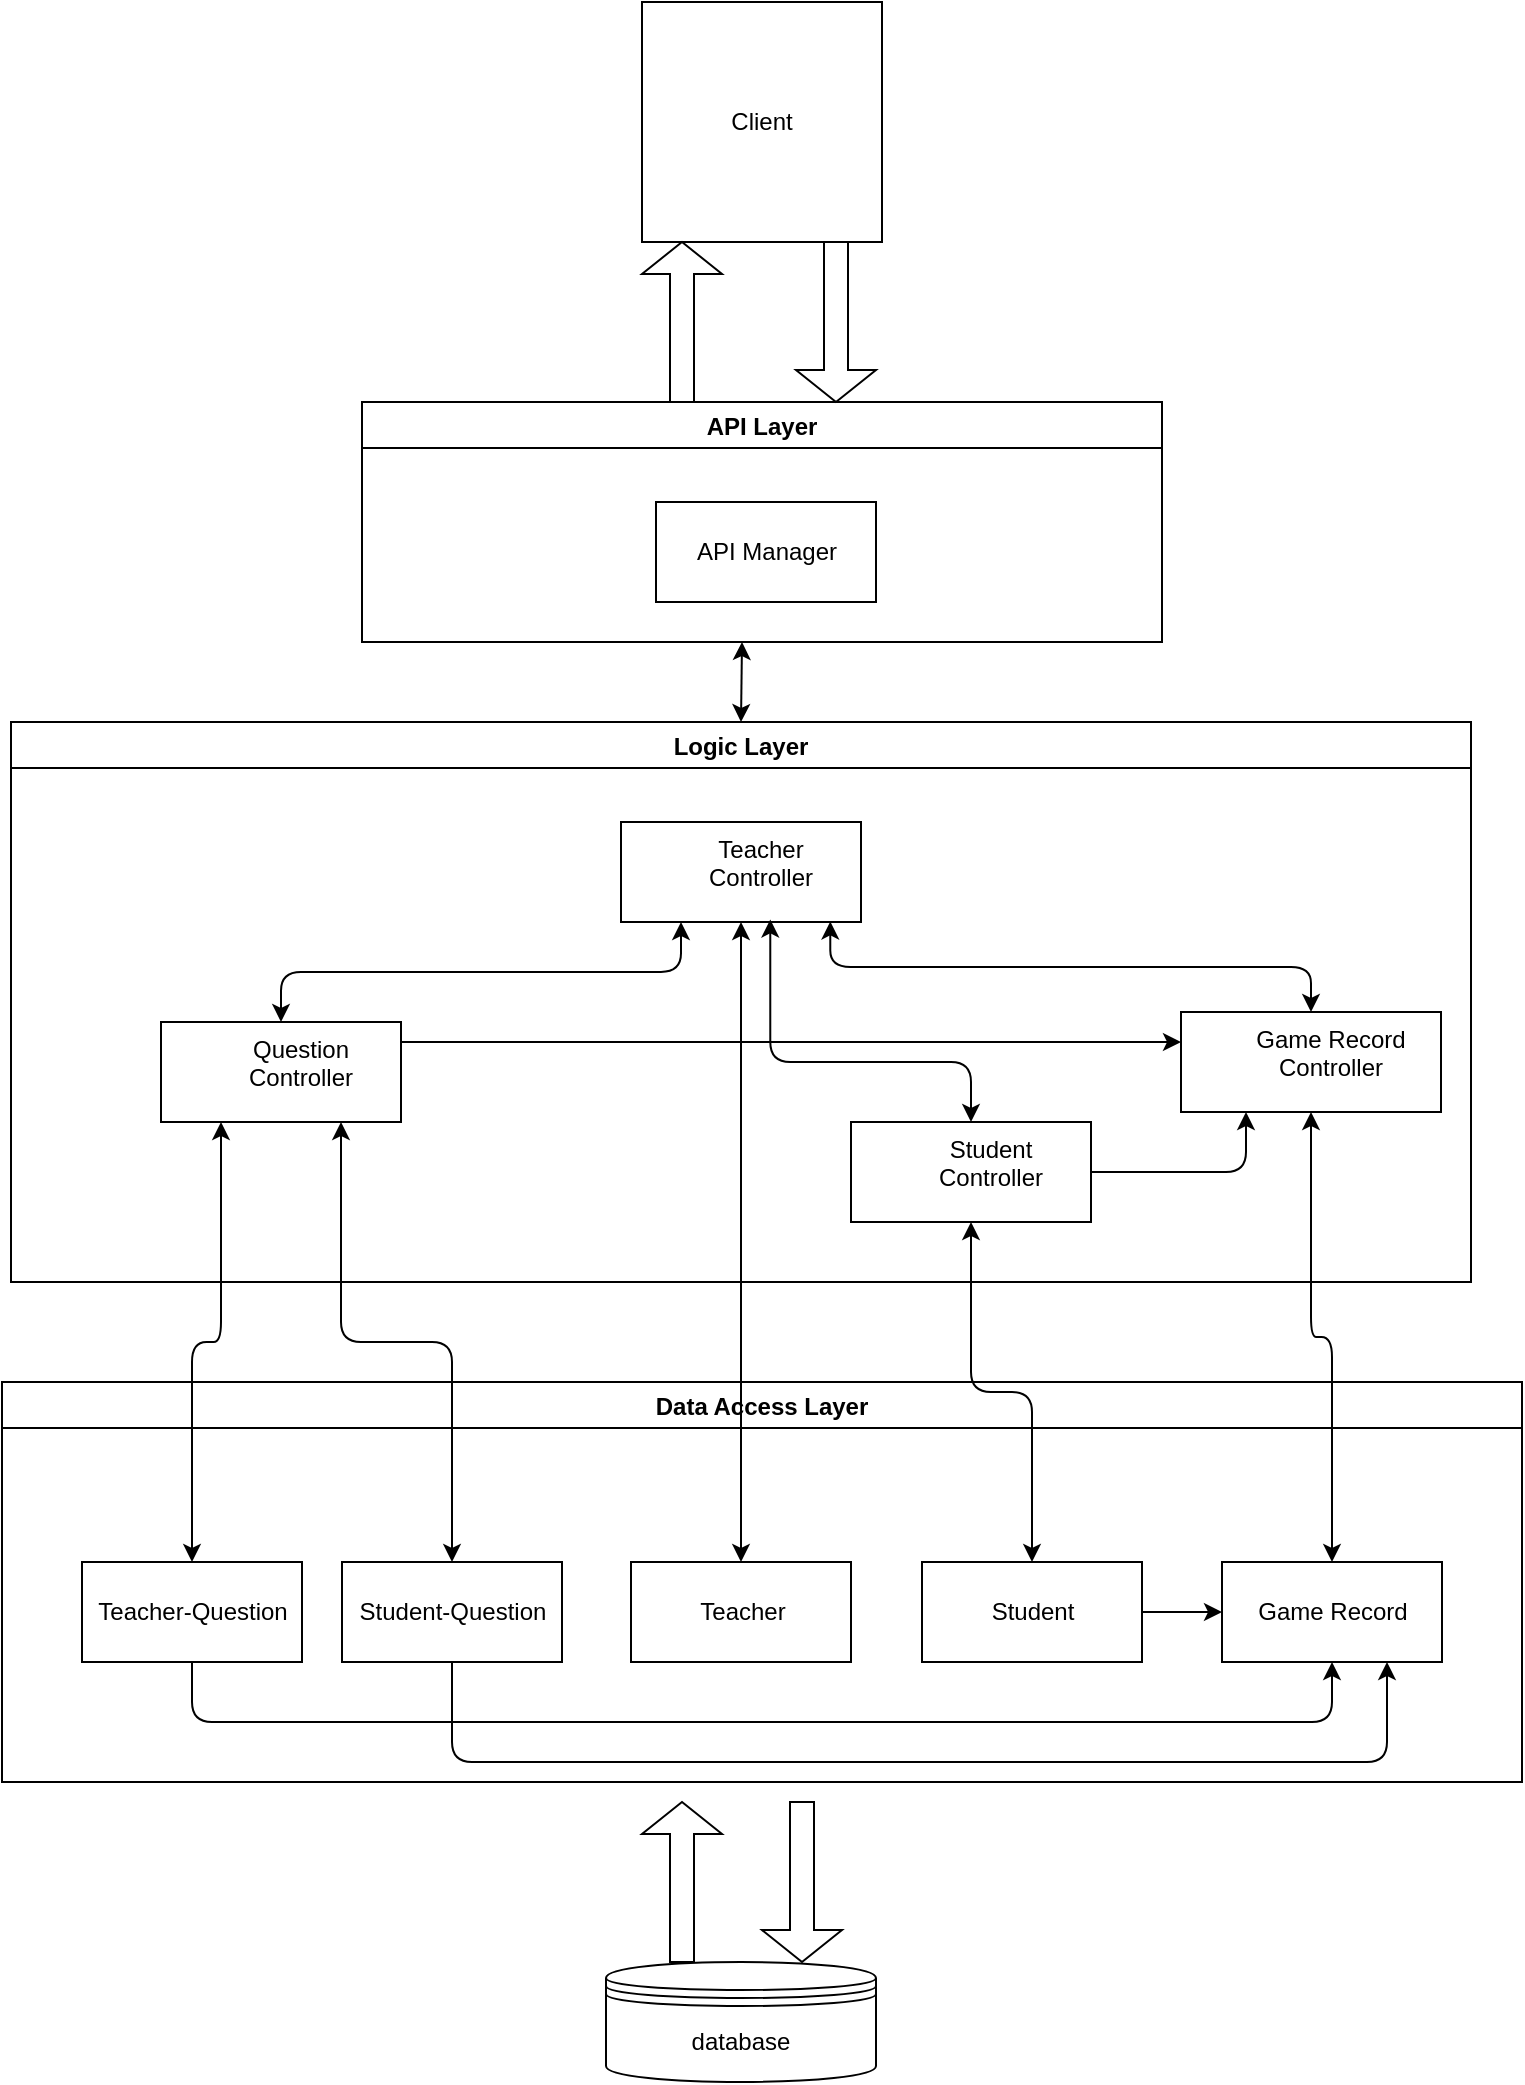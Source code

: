 <mxfile version="13.6.9" type="github">
  <diagram id="q52CIunOg6If2OO_4I0w" name="Page-1">
    <mxGraphModel dx="1426" dy="2068" grid="1" gridSize="10" guides="1" tooltips="1" connect="1" arrows="1" fold="1" page="1" pageScale="1" pageWidth="827" pageHeight="1169" math="0" shadow="0">
      <root>
        <mxCell id="0" />
        <mxCell id="1" parent="0" />
        <mxCell id="koTG6gk8eTBUdsHe92-d-1" value="database" style="shape=datastore;whiteSpace=wrap;html=1;" parent="1" vertex="1">
          <mxGeometry x="692" y="790" width="135" height="60" as="geometry" />
        </mxCell>
        <mxCell id="koTG6gk8eTBUdsHe92-d-2" value="Logic Layer" style="swimlane;" parent="1" vertex="1">
          <mxGeometry x="394.5" y="170" width="730" height="280" as="geometry" />
        </mxCell>
        <mxCell id="koTG6gk8eTBUdsHe92-d-6" value="Game Record &#xa;Controller" style="align=left;spacingLeft=20;align=center;verticalAlign=top;" parent="koTG6gk8eTBUdsHe92-d-2" vertex="1">
          <mxGeometry x="585" y="145" width="130" height="50" as="geometry" />
        </mxCell>
        <mxCell id="koTG6gk8eTBUdsHe92-d-9" value="Teacher&#xa;Controller" style="align=left;spacingLeft=20;align=center;verticalAlign=top;" parent="koTG6gk8eTBUdsHe92-d-2" vertex="1">
          <mxGeometry x="305" y="50" width="120" height="50" as="geometry" />
        </mxCell>
        <mxCell id="koTG6gk8eTBUdsHe92-d-10" value="Student&#xa;Controller" style="align=left;spacingLeft=20;align=center;verticalAlign=top;" parent="koTG6gk8eTBUdsHe92-d-2" vertex="1">
          <mxGeometry x="420" y="200" width="120" height="50" as="geometry" />
        </mxCell>
        <mxCell id="koTG6gk8eTBUdsHe92-d-8" value="Question&#xa;Controller" style="align=left;spacingLeft=20;align=center;verticalAlign=top;" parent="koTG6gk8eTBUdsHe92-d-2" vertex="1">
          <mxGeometry x="75" y="150" width="120" height="50" as="geometry" />
        </mxCell>
        <mxCell id="koTG6gk8eTBUdsHe92-d-43" value="" style="edgeStyle=segmentEdgeStyle;endArrow=classic;html=1;entryX=0.25;entryY=1;entryDx=0;entryDy=0;exitX=1;exitY=0.5;exitDx=0;exitDy=0;" parent="koTG6gk8eTBUdsHe92-d-2" source="koTG6gk8eTBUdsHe92-d-10" target="koTG6gk8eTBUdsHe92-d-6" edge="1">
          <mxGeometry width="50" height="50" relative="1" as="geometry">
            <mxPoint x="565" y="210" as="sourcePoint" />
            <mxPoint x="615" y="160" as="targetPoint" />
          </mxGeometry>
        </mxCell>
        <mxCell id="koTG6gk8eTBUdsHe92-d-45" value="" style="edgeStyle=elbowEdgeStyle;elbow=horizontal;endArrow=classic;html=1;entryX=0;entryY=0;entryDx=0;entryDy=15;entryPerimeter=0;" parent="koTG6gk8eTBUdsHe92-d-2" target="koTG6gk8eTBUdsHe92-d-6" edge="1">
          <mxGeometry width="50" height="50" relative="1" as="geometry">
            <mxPoint x="195" y="160" as="sourcePoint" />
            <mxPoint x="270" y="230" as="targetPoint" />
            <Array as="points">
              <mxPoint x="380" y="170" />
            </Array>
          </mxGeometry>
        </mxCell>
        <mxCell id="koTG6gk8eTBUdsHe92-d-46" value="" style="edgeStyle=elbowEdgeStyle;elbow=vertical;endArrow=classic;html=1;exitX=0.5;exitY=0;exitDx=0;exitDy=0;entryX=0.25;entryY=1;entryDx=0;entryDy=0;endFill=1;startArrow=classic;startFill=1;" parent="koTG6gk8eTBUdsHe92-d-2" source="koTG6gk8eTBUdsHe92-d-8" target="koTG6gk8eTBUdsHe92-d-9" edge="1">
          <mxGeometry width="50" height="50" relative="1" as="geometry">
            <mxPoint x="130" y="140" as="sourcePoint" />
            <mxPoint x="180" y="90" as="targetPoint" />
          </mxGeometry>
        </mxCell>
        <mxCell id="koTG6gk8eTBUdsHe92-d-47" value="" style="edgeStyle=elbowEdgeStyle;elbow=vertical;endArrow=classic;html=1;entryX=0.622;entryY=0.974;entryDx=0;entryDy=0;entryPerimeter=0;exitX=0.5;exitY=0;exitDx=0;exitDy=0;endFill=1;startArrow=classic;startFill=1;" parent="koTG6gk8eTBUdsHe92-d-2" source="koTG6gk8eTBUdsHe92-d-10" target="koTG6gk8eTBUdsHe92-d-9" edge="1">
          <mxGeometry width="50" height="50" relative="1" as="geometry">
            <mxPoint x="220" y="280" as="sourcePoint" />
            <mxPoint x="270" y="230" as="targetPoint" />
            <Array as="points">
              <mxPoint x="440" y="170" />
            </Array>
          </mxGeometry>
        </mxCell>
        <mxCell id="koTG6gk8eTBUdsHe92-d-48" value="" style="edgeStyle=elbowEdgeStyle;elbow=vertical;endArrow=classic;html=1;entryX=0.872;entryY=0.994;entryDx=0;entryDy=0;entryPerimeter=0;exitX=0.5;exitY=0;exitDx=0;exitDy=0;endFill=1;startArrow=classic;startFill=1;" parent="koTG6gk8eTBUdsHe92-d-2" source="koTG6gk8eTBUdsHe92-d-6" target="koTG6gk8eTBUdsHe92-d-9" edge="1">
          <mxGeometry width="50" height="50" relative="1" as="geometry">
            <mxPoint x="220" y="280" as="sourcePoint" />
            <mxPoint x="270" y="230" as="targetPoint" />
          </mxGeometry>
        </mxCell>
        <mxCell id="koTG6gk8eTBUdsHe92-d-27" value="Data Access Layer" style="swimlane;" parent="1" vertex="1">
          <mxGeometry x="390" y="500" width="760" height="200" as="geometry" />
        </mxCell>
        <mxCell id="koTG6gk8eTBUdsHe92-d-30" value="Teacher-Question" style="html=1;" parent="koTG6gk8eTBUdsHe92-d-27" vertex="1">
          <mxGeometry x="40" y="90" width="110" height="50" as="geometry" />
        </mxCell>
        <mxCell id="koTG6gk8eTBUdsHe92-d-31" value="Student-Question" style="html=1;" parent="koTG6gk8eTBUdsHe92-d-27" vertex="1">
          <mxGeometry x="170" y="90" width="110" height="50" as="geometry" />
        </mxCell>
        <mxCell id="koTG6gk8eTBUdsHe92-d-33" value="Teacher" style="html=1;" parent="koTG6gk8eTBUdsHe92-d-27" vertex="1">
          <mxGeometry x="314.5" y="90" width="110" height="50" as="geometry" />
        </mxCell>
        <mxCell id="koTG6gk8eTBUdsHe92-d-34" value="Student" style="html=1;" parent="koTG6gk8eTBUdsHe92-d-27" vertex="1">
          <mxGeometry x="460" y="90" width="110" height="50" as="geometry" />
        </mxCell>
        <mxCell id="koTG6gk8eTBUdsHe92-d-36" value="Game Record" style="html=1;" parent="koTG6gk8eTBUdsHe92-d-27" vertex="1">
          <mxGeometry x="610" y="90" width="110" height="50" as="geometry" />
        </mxCell>
        <mxCell id="PYg0kzBGHnTsMKTZzwGk-1" value="" style="edgeStyle=elbowEdgeStyle;elbow=horizontal;endArrow=classic;html=1;entryX=0.5;entryY=1;entryDx=0;entryDy=0;exitX=0.5;exitY=1;exitDx=0;exitDy=0;" edge="1" parent="koTG6gk8eTBUdsHe92-d-27" source="koTG6gk8eTBUdsHe92-d-30" target="koTG6gk8eTBUdsHe92-d-36">
          <mxGeometry width="50" height="50" relative="1" as="geometry">
            <mxPoint x="110" y="180" as="sourcePoint" />
            <mxPoint x="500" y="180" as="targetPoint" />
            <Array as="points">
              <mxPoint x="95" y="170" />
              <mxPoint x="250" y="180" />
            </Array>
          </mxGeometry>
        </mxCell>
        <mxCell id="PYg0kzBGHnTsMKTZzwGk-2" value="" style="edgeStyle=elbowEdgeStyle;elbow=horizontal;endArrow=classic;html=1;entryX=0.75;entryY=1;entryDx=0;entryDy=0;exitX=0.5;exitY=1;exitDx=0;exitDy=0;" edge="1" parent="koTG6gk8eTBUdsHe92-d-27" source="koTG6gk8eTBUdsHe92-d-31" target="koTG6gk8eTBUdsHe92-d-36">
          <mxGeometry width="50" height="50" relative="1" as="geometry">
            <mxPoint x="420" y="150" as="sourcePoint" />
            <mxPoint x="675" y="150" as="targetPoint" />
            <Array as="points">
              <mxPoint x="500" y="190" />
              <mxPoint x="440" y="180" />
              <mxPoint x="220" y="140" />
              <mxPoint x="260" y="190" />
            </Array>
          </mxGeometry>
        </mxCell>
        <mxCell id="PYg0kzBGHnTsMKTZzwGk-3" value="" style="endArrow=classic;html=1;entryX=0;entryY=0.5;entryDx=0;entryDy=0;exitX=1;exitY=0.5;exitDx=0;exitDy=0;" edge="1" parent="koTG6gk8eTBUdsHe92-d-27" source="koTG6gk8eTBUdsHe92-d-34" target="koTG6gk8eTBUdsHe92-d-36">
          <mxGeometry width="50" height="50" relative="1" as="geometry">
            <mxPoint x="460" y="190" as="sourcePoint" />
            <mxPoint x="510" y="140" as="targetPoint" />
          </mxGeometry>
        </mxCell>
        <mxCell id="koTG6gk8eTBUdsHe92-d-28" value="" style="shape=singleArrow;direction=north;whiteSpace=wrap;html=1;" parent="1" vertex="1">
          <mxGeometry x="710" y="710" width="40" height="80" as="geometry" />
        </mxCell>
        <mxCell id="koTG6gk8eTBUdsHe92-d-29" value="" style="shape=singleArrow;direction=south;whiteSpace=wrap;html=1;" parent="1" vertex="1">
          <mxGeometry x="770" y="710" width="40" height="80" as="geometry" />
        </mxCell>
        <mxCell id="koTG6gk8eTBUdsHe92-d-37" value="" style="edgeStyle=elbowEdgeStyle;elbow=vertical;endArrow=classic;html=1;entryX=0.25;entryY=1;entryDx=0;entryDy=0;exitX=0.5;exitY=0;exitDx=0;exitDy=0;endFill=1;startArrow=classic;startFill=1;" parent="1" source="koTG6gk8eTBUdsHe92-d-30" target="koTG6gk8eTBUdsHe92-d-8" edge="1">
          <mxGeometry width="50" height="50" relative="1" as="geometry">
            <mxPoint x="620" y="540" as="sourcePoint" />
            <mxPoint x="488.64" y="401.25" as="targetPoint" />
          </mxGeometry>
        </mxCell>
        <mxCell id="koTG6gk8eTBUdsHe92-d-38" value="" style="edgeStyle=elbowEdgeStyle;elbow=vertical;endArrow=classic;html=1;entryX=0.75;entryY=1;entryDx=0;entryDy=0;endFill=1;startArrow=classic;startFill=1;" parent="1" source="koTG6gk8eTBUdsHe92-d-31" target="koTG6gk8eTBUdsHe92-d-8" edge="1">
          <mxGeometry width="50" height="50" relative="1" as="geometry">
            <mxPoint x="495" y="600" as="sourcePoint" />
            <mxPoint x="503.64" y="381.25" as="targetPoint" />
          </mxGeometry>
        </mxCell>
        <mxCell id="koTG6gk8eTBUdsHe92-d-39" value="" style="edgeStyle=elbowEdgeStyle;elbow=vertical;endArrow=classic;html=1;entryX=0.5;entryY=1;entryDx=0;entryDy=0;endFill=1;startArrow=classic;startFill=1;" parent="1" source="koTG6gk8eTBUdsHe92-d-33" target="koTG6gk8eTBUdsHe92-d-9" edge="1">
          <mxGeometry width="50" height="50" relative="1" as="geometry">
            <mxPoint x="505" y="610" as="sourcePoint" />
            <mxPoint x="513.64" y="391.25" as="targetPoint" />
          </mxGeometry>
        </mxCell>
        <mxCell id="koTG6gk8eTBUdsHe92-d-40" value="" style="edgeStyle=elbowEdgeStyle;elbow=vertical;endArrow=classic;html=1;entryX=0.5;entryY=1;entryDx=0;entryDy=0;exitX=0.5;exitY=0;exitDx=0;exitDy=0;endFill=1;startArrow=classic;startFill=1;" parent="1" source="koTG6gk8eTBUdsHe92-d-34" target="koTG6gk8eTBUdsHe92-d-10" edge="1">
          <mxGeometry width="50" height="50" relative="1" as="geometry">
            <mxPoint x="775" y="600" as="sourcePoint" />
            <mxPoint x="775" y="380" as="targetPoint" />
          </mxGeometry>
        </mxCell>
        <mxCell id="koTG6gk8eTBUdsHe92-d-41" value="" style="edgeStyle=elbowEdgeStyle;elbow=vertical;endArrow=classic;html=1;entryX=0.5;entryY=1;entryDx=0;entryDy=0;exitX=0.5;exitY=0;exitDx=0;exitDy=0;endFill=1;startArrow=classic;startFill=1;" parent="1" source="koTG6gk8eTBUdsHe92-d-36" target="koTG6gk8eTBUdsHe92-d-6" edge="1">
          <mxGeometry width="50" height="50" relative="1" as="geometry">
            <mxPoint x="905" y="600" as="sourcePoint" />
            <mxPoint x="915" y="380" as="targetPoint" />
          </mxGeometry>
        </mxCell>
        <mxCell id="koTG6gk8eTBUdsHe92-d-69" value="API Layer" style="swimlane;" parent="1" vertex="1">
          <mxGeometry x="570" y="10" width="400" height="120" as="geometry" />
        </mxCell>
        <mxCell id="koTG6gk8eTBUdsHe92-d-74" value="API Manager" style="html=1;" parent="koTG6gk8eTBUdsHe92-d-69" vertex="1">
          <mxGeometry x="147" y="50" width="110" height="50" as="geometry" />
        </mxCell>
        <mxCell id="koTG6gk8eTBUdsHe92-d-76" value="Client" style="rounded=0;whiteSpace=wrap;html=1;" parent="1" vertex="1">
          <mxGeometry x="710" y="-190" width="120" height="120" as="geometry" />
        </mxCell>
        <mxCell id="koTG6gk8eTBUdsHe92-d-77" value="" style="shape=singleArrow;direction=north;whiteSpace=wrap;html=1;" parent="1" vertex="1">
          <mxGeometry x="710" y="-70" width="40" height="80" as="geometry" />
        </mxCell>
        <mxCell id="koTG6gk8eTBUdsHe92-d-78" value="" style="shape=singleArrow;direction=south;whiteSpace=wrap;html=1;" parent="1" vertex="1">
          <mxGeometry x="787" y="-70" width="40" height="80" as="geometry" />
        </mxCell>
        <mxCell id="koTG6gk8eTBUdsHe92-d-80" value="" style="endArrow=classic;html=1;exitX=0.5;exitY=0;exitDx=0;exitDy=0;endFill=1;startArrow=classic;startFill=1;" parent="1" source="koTG6gk8eTBUdsHe92-d-2" edge="1">
          <mxGeometry width="50" height="50" relative="1" as="geometry">
            <mxPoint x="950" y="250" as="sourcePoint" />
            <mxPoint x="760" y="130" as="targetPoint" />
          </mxGeometry>
        </mxCell>
      </root>
    </mxGraphModel>
  </diagram>
</mxfile>
